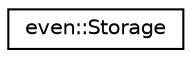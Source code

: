 digraph "Graphical Class Hierarchy"
{
  edge [fontname="Helvetica",fontsize="10",labelfontname="Helvetica",labelfontsize="10"];
  node [fontname="Helvetica",fontsize="10",shape=record];
  rankdir="LR";
  Node0 [label="even::Storage",height=0.2,width=0.4,color="black", fillcolor="white", style="filled",URL="$classeven_1_1_storage.html",tooltip="Entitity of storage handler. "];
}
